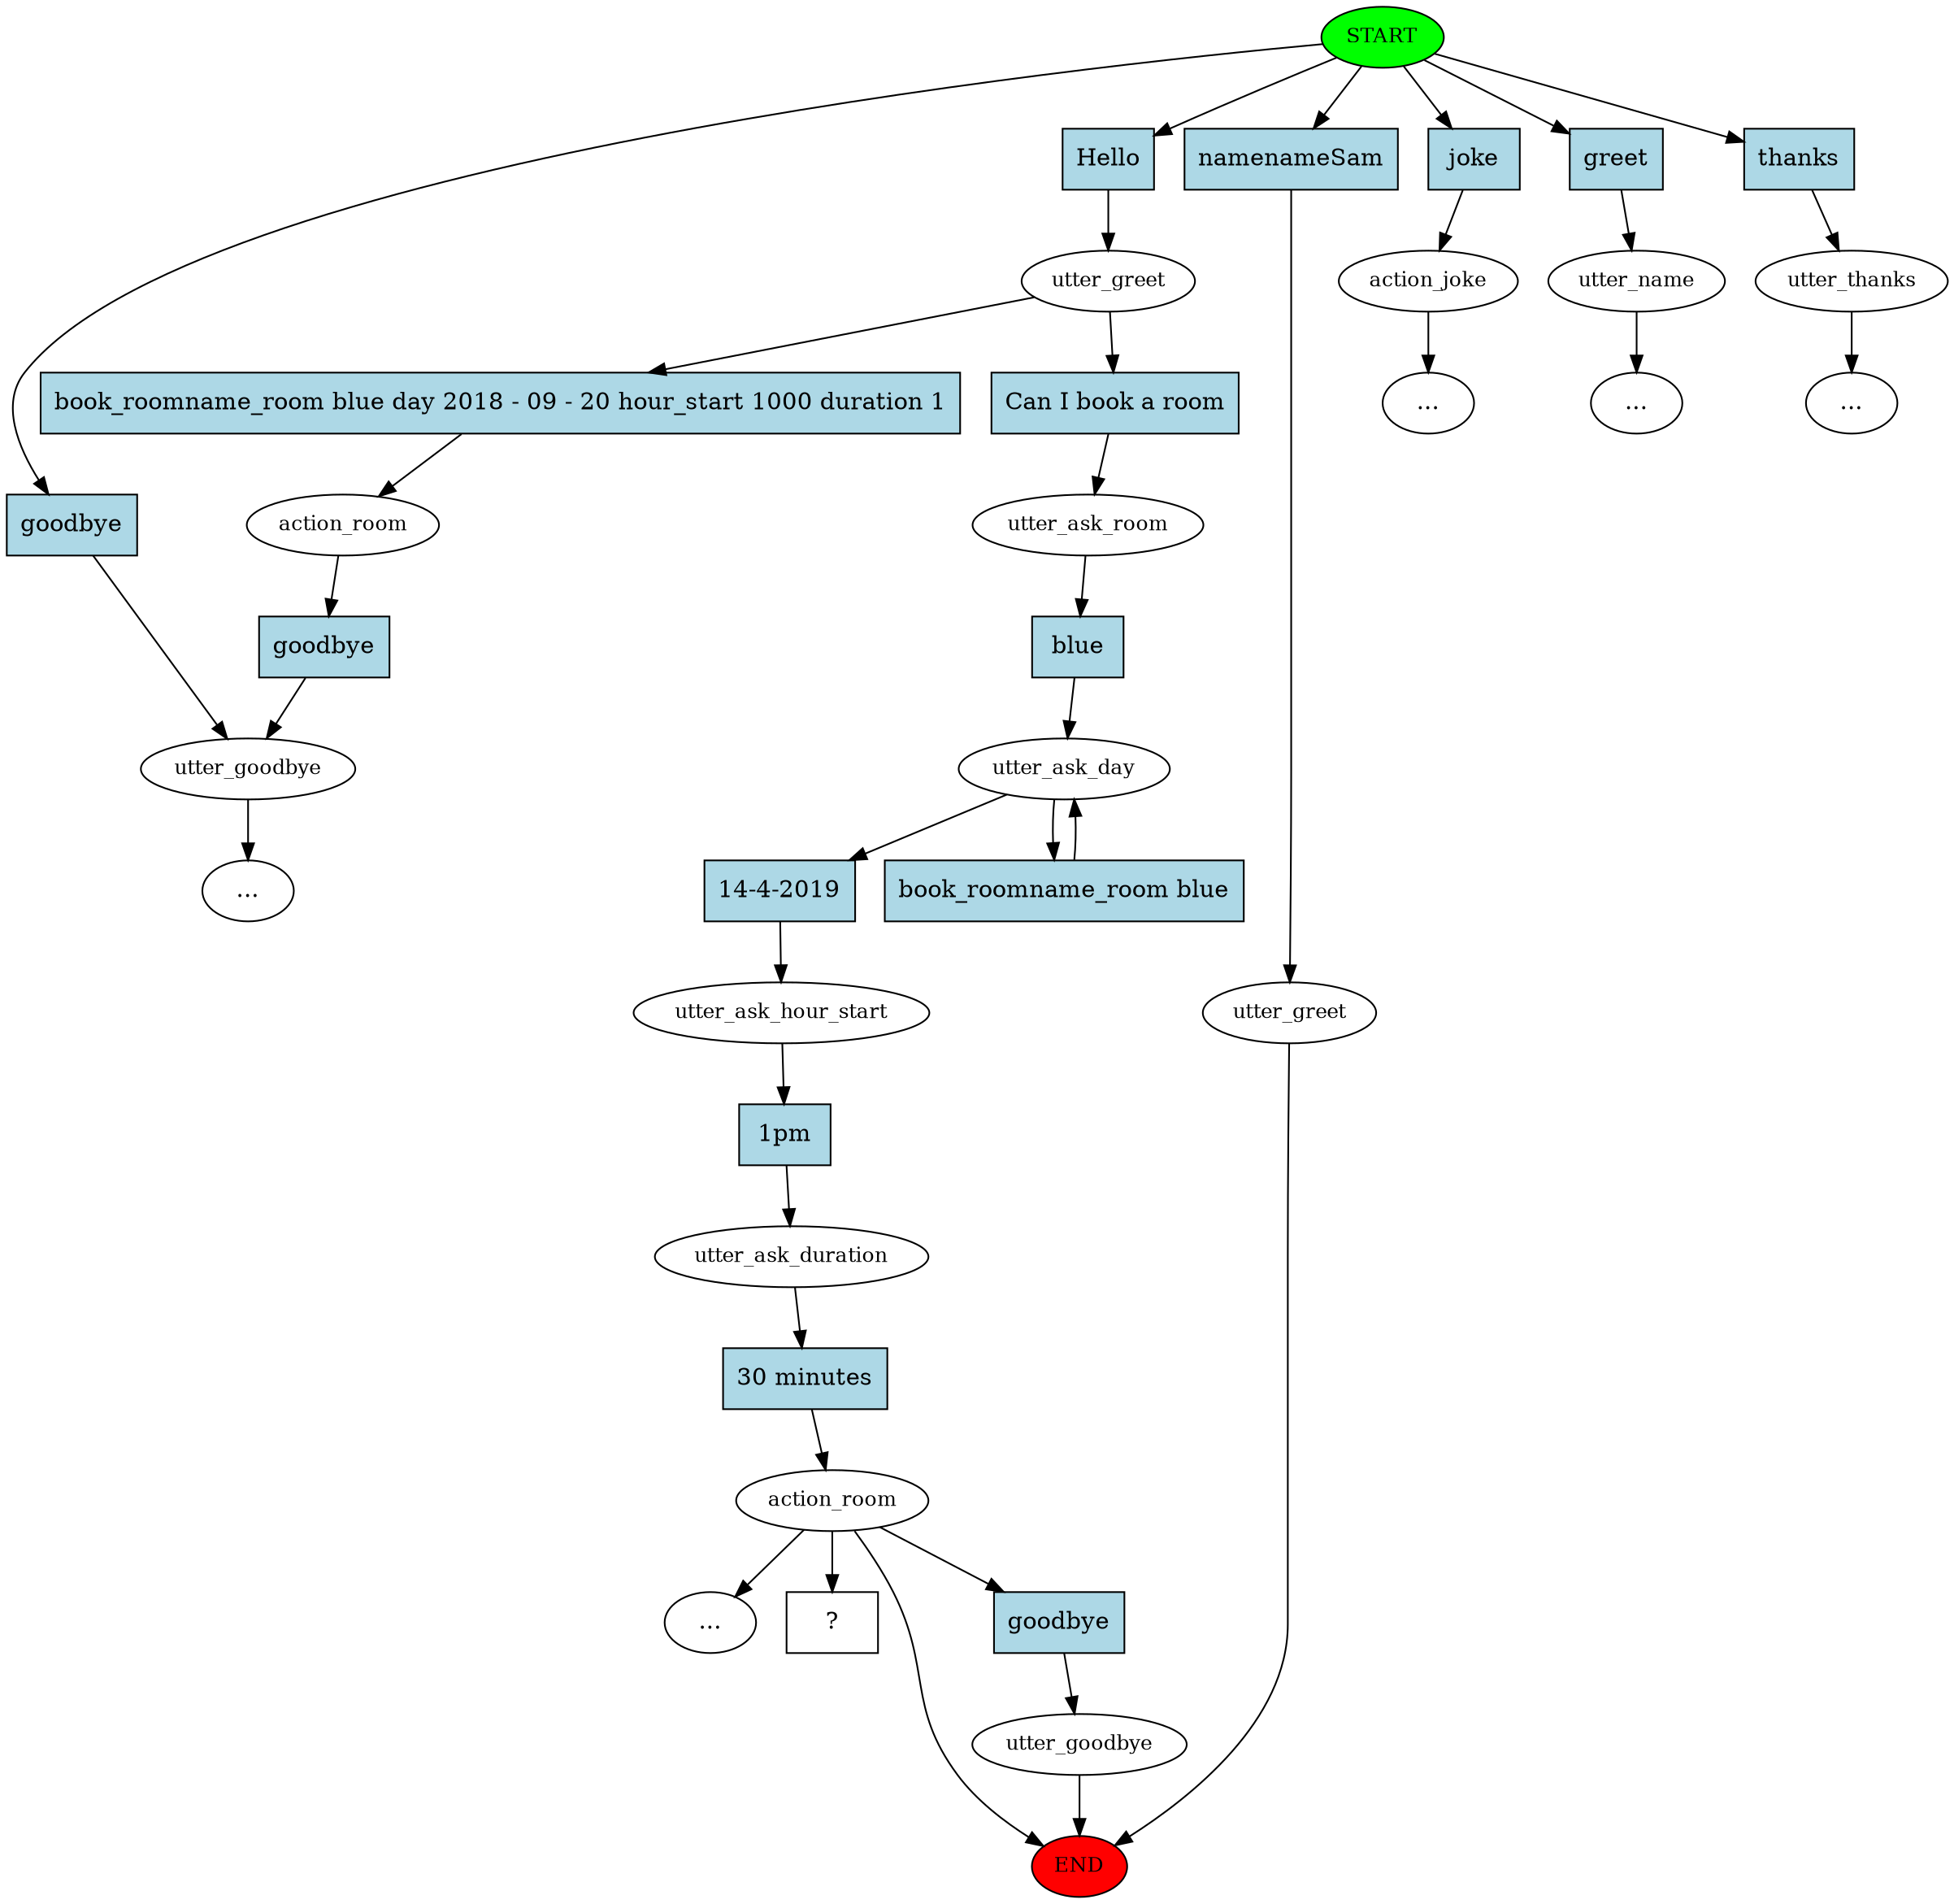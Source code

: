 digraph  {
0 [class="start active", fillcolor=green, fontsize=12, label=START, style=filled];
"-1" [class=end, fillcolor=red, fontsize=12, label=END, style=filled];
1 [class=active, fontsize=12, label=utter_greet];
2 [class=active, fontsize=12, label=utter_ask_room];
3 [class=active, fontsize=12, label=utter_ask_day];
5 [class=active, fontsize=12, label=utter_ask_hour_start];
6 [class=active, fontsize=12, label=utter_ask_duration];
7 [class=active, fontsize=12, label=action_room];
"-3" [class=ellipsis, label="..."];
8 [class="", fontsize=12, label=action_joke];
"-4" [class=ellipsis, label="..."];
21 [class="", fontsize=12, label=utter_goodbye];
22 [class="", fontsize=12, label=utter_greet];
23 [class="", fontsize=12, label=utter_goodbye];
24 [class="", fontsize=12, label=utter_name];
25 [class="", fontsize=12, label=utter_thanks];
"-7" [class=ellipsis, label="..."];
27 [class="", fontsize=12, label=action_room];
"-8" [class=ellipsis, label="..."];
"-10" [class=ellipsis, label="..."];
37 [class="intent dashed active", label="  ?  ", shape=rect];
38 [class="intent active", fillcolor=lightblue, label=Hello, shape=rect, style=filled];
39 [class=intent, fillcolor=lightblue, label=joke, shape=rect, style=filled];
40 [class=intent, fillcolor=lightblue, label=namenameSam, shape=rect, style=filled];
41 [class=intent, fillcolor=lightblue, label=goodbye, shape=rect, style=filled];
42 [class=intent, fillcolor=lightblue, label=greet, shape=rect, style=filled];
43 [class=intent, fillcolor=lightblue, label=thanks, shape=rect, style=filled];
44 [class="intent active", fillcolor=lightblue, label="Can I book a room", shape=rect, style=filled];
45 [class=intent, fillcolor=lightblue, label="book_roomname_room blue day 2018 - 09 - 20 hour_start 1000 duration 1", shape=rect, style=filled];
46 [class="intent active", fillcolor=lightblue, label=blue, shape=rect, style=filled];
47 [class="intent active", fillcolor=lightblue, label="14-4-2019", shape=rect, style=filled];
48 [class=intent, fillcolor=lightblue, label="book_roomname_room blue", shape=rect, style=filled];
49 [class="intent active", fillcolor=lightblue, label="1pm", shape=rect, style=filled];
50 [class="intent active", fillcolor=lightblue, label="30 minutes", shape=rect, style=filled];
51 [class=intent, fillcolor=lightblue, label=goodbye, shape=rect, style=filled];
52 [class=intent, fillcolor=lightblue, label=goodbye, shape=rect, style=filled];
0 -> 38  [class=active, key=0];
0 -> 39  [class="", key=0];
0 -> 40  [class="", key=0];
0 -> 41  [class="", key=0];
0 -> 42  [class="", key=0];
0 -> 43  [class="", key=0];
1 -> 44  [class=active, key=0];
1 -> 45  [class="", key=0];
2 -> 46  [class=active, key=0];
3 -> 47  [class=active, key=0];
3 -> 48  [class="", key=0];
5 -> 49  [class=active, key=0];
6 -> 50  [class=active, key=0];
7 -> "-3"  [class="", key=NONE, label=""];
7 -> "-1"  [class="", key=NONE, label=""];
7 -> 37  [class=active, key=NONE, label=""];
7 -> 51  [class="", key=0];
8 -> "-4"  [class="", key=NONE, label=""];
21 -> "-1"  [class="", key=NONE, label=""];
22 -> "-1"  [class="", key=NONE, label=""];
23 -> "-8"  [class="", key=NONE, label=""];
24 -> "-10"  [class="", key=NONE, label=""];
25 -> "-7"  [class="", key=NONE, label=""];
27 -> 52  [class="", key=0];
38 -> 1  [class=active, key=0];
39 -> 8  [class="", key=0];
40 -> 22  [class="", key=0];
41 -> 23  [class="", key=0];
42 -> 24  [class="", key=0];
43 -> 25  [class="", key=0];
44 -> 2  [class=active, key=0];
45 -> 27  [class="", key=0];
46 -> 3  [class=active, key=0];
47 -> 5  [class=active, key=0];
48 -> 3  [class="", key=0];
49 -> 6  [class=active, key=0];
50 -> 7  [class=active, key=0];
51 -> 21  [class="", key=0];
52 -> 23  [class="", key=0];
}
